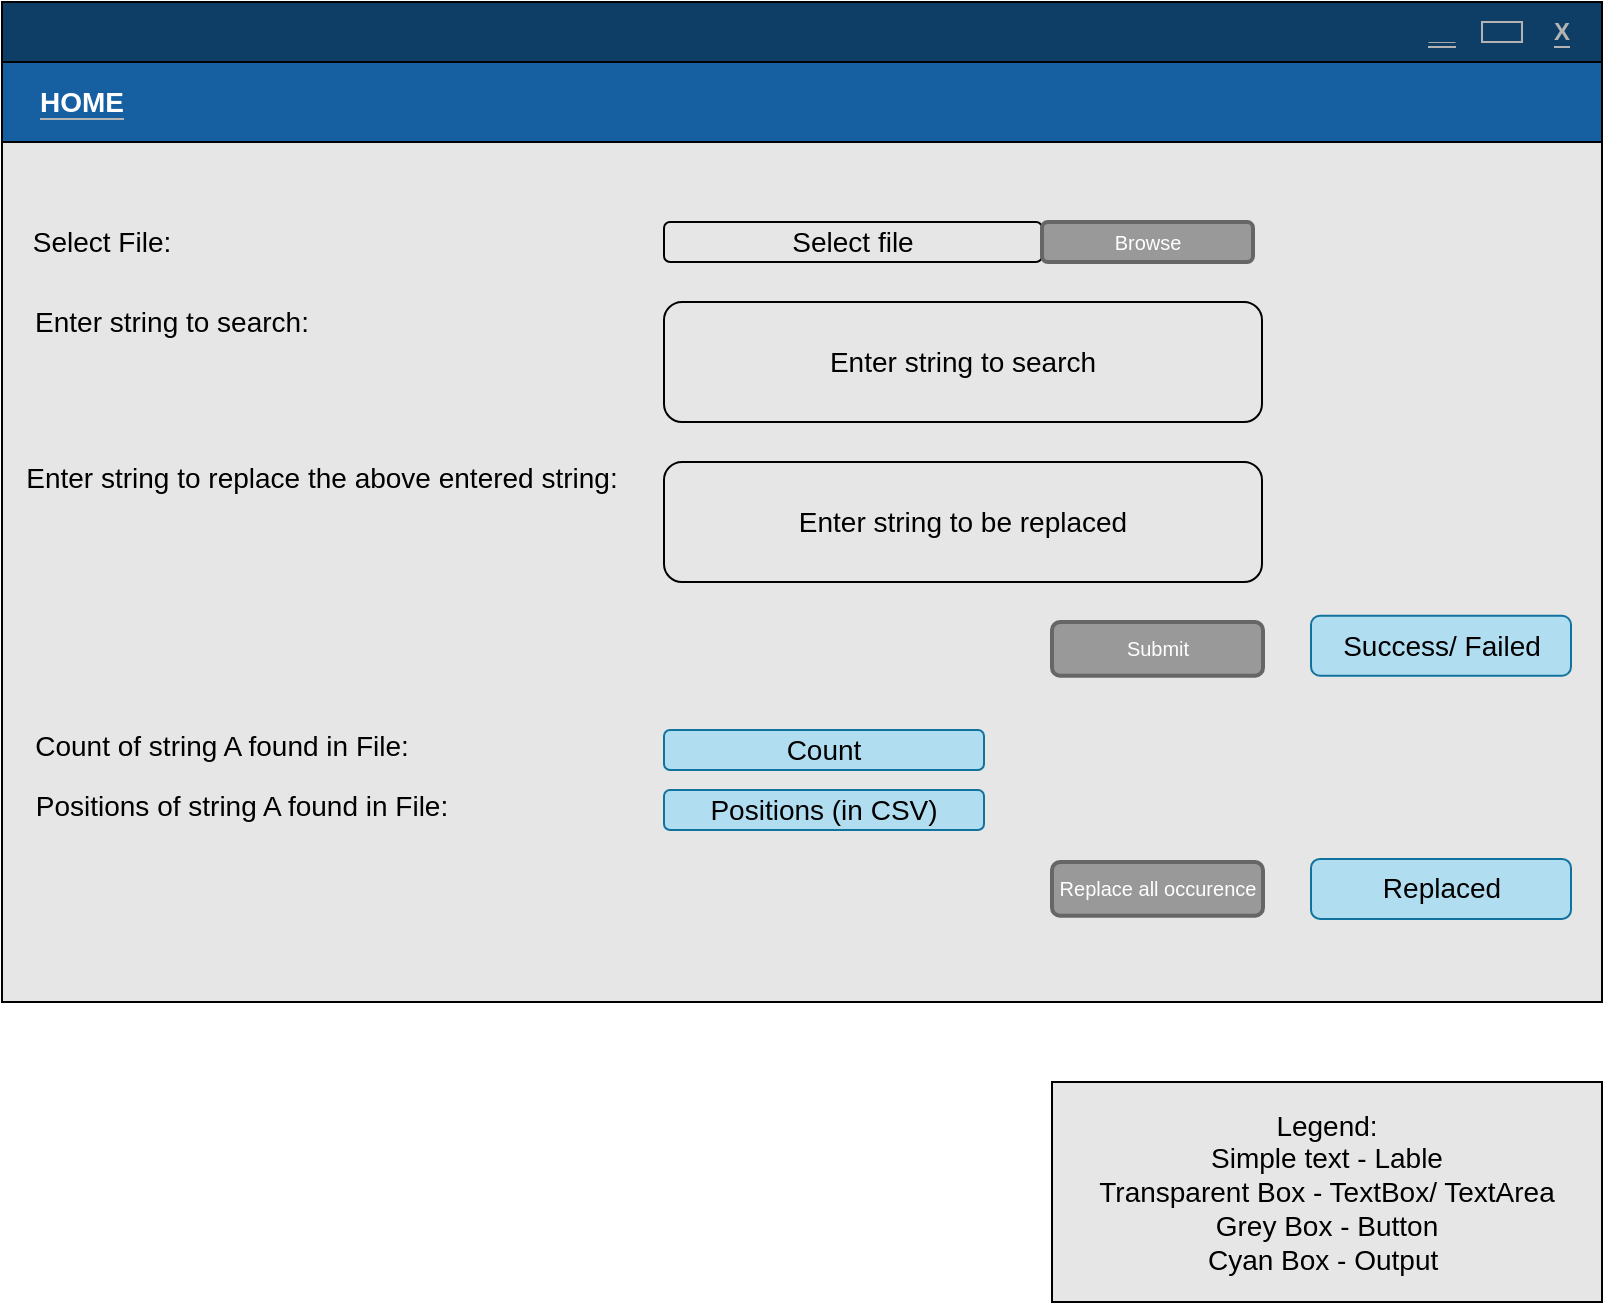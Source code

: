 <mxfile version="13.7.9" type="github">
  <diagram id="6a731a19-8d31-9384-78a2-239565b7b9f0" name="Page-1">
    <mxGraphModel dx="41" dy="1651" grid="1" gridSize="10" guides="1" tooltips="1" connect="1" arrows="1" fold="1" page="1" pageScale="1" pageWidth="827" pageHeight="1169" background="#FFFFFF" math="0" shadow="0">
      <root>
        <mxCell id="0" />
        <mxCell id="1" parent="0" />
        <mxCell id="rTS4U9SxdUz9XE0HRq8G-1060" value="" style="rounded=0;whiteSpace=wrap;html=1;fontColor=#333333;fillColor=#E6E6E6;" parent="1" vertex="1">
          <mxGeometry x="830" y="-820" width="800" height="500" as="geometry" />
        </mxCell>
        <mxCell id="rTS4U9SxdUz9XE0HRq8G-1062" value="" style="rounded=0;whiteSpace=wrap;html=1;fillColor=#0E3D66;" parent="1" vertex="1">
          <mxGeometry x="830" y="-820" width="800" height="30" as="geometry" />
        </mxCell>
        <mxCell id="rTS4U9SxdUz9XE0HRq8G-1063" value="" style="rounded=0;whiteSpace=wrap;html=1;fillColor=#1660A1;" parent="1" vertex="1">
          <mxGeometry x="830" y="-790" width="800" height="40" as="geometry" />
        </mxCell>
        <mxCell id="rTS4U9SxdUz9XE0HRq8G-1065" value="" style="rounded=0;whiteSpace=wrap;html=1;fillColor=#0E3D66;strokeColor=#B3B3B3;" parent="1" vertex="1">
          <mxGeometry x="1570" y="-810" width="20" height="10" as="geometry" />
        </mxCell>
        <mxCell id="rTS4U9SxdUz9XE0HRq8G-1069" value="&lt;span style=&quot;background-color: rgb(14 , 61 , 102)&quot;&gt;X&lt;/span&gt;" style="text;html=1;strokeColor=none;fillColor=none;align=center;verticalAlign=middle;whiteSpace=wrap;rounded=0;labelBackgroundColor=#B3B3B3;fontColor=#B3B3B3;strokeWidth=8;fontStyle=1" parent="1" vertex="1">
          <mxGeometry x="1580" y="-820" width="60" height="30" as="geometry" />
        </mxCell>
        <mxCell id="rTS4U9SxdUz9XE0HRq8G-1070" value="&lt;span style=&quot;background-color: rgb(14 , 61 , 102)&quot;&gt;__&lt;/span&gt;" style="text;html=1;strokeColor=none;fillColor=none;align=center;verticalAlign=middle;whiteSpace=wrap;rounded=0;labelBackgroundColor=#B3B3B3;fontColor=#B3B3B3;strokeWidth=8;fontStyle=1" parent="1" vertex="1">
          <mxGeometry x="1520" y="-820" width="60" height="30" as="geometry" />
        </mxCell>
        <mxCell id="rTS4U9SxdUz9XE0HRq8G-1071" value="&lt;span style=&quot;background-color: rgb(22, 96, 161); font-size: 14px;&quot;&gt;HOME&lt;/span&gt;" style="text;html=1;strokeColor=none;fillColor=none;align=center;verticalAlign=middle;whiteSpace=wrap;rounded=0;labelBackgroundColor=#B3B3B3;fontColor=#FFFFFF;fontStyle=1;fontSize=14;" parent="1" vertex="1">
          <mxGeometry x="840" y="-785" width="60" height="30" as="geometry" />
        </mxCell>
        <mxCell id="rTS4U9SxdUz9XE0HRq8G-1072" value="Select File:" style="text;html=1;strokeColor=none;fillColor=none;align=center;verticalAlign=middle;whiteSpace=wrap;rounded=0;labelBackgroundColor=none;fontSize=14;" parent="1" vertex="1">
          <mxGeometry x="840" y="-710" width="80" height="20" as="geometry" />
        </mxCell>
        <mxCell id="rTS4U9SxdUz9XE0HRq8G-1073" value="Select file" style="rounded=1;whiteSpace=wrap;html=1;labelBackgroundColor=none;strokeWidth=1;fillColor=#E6E6E6;gradientColor=none;fontSize=14;fontColor=#000000;" parent="1" vertex="1">
          <mxGeometry x="1161" y="-710" width="189" height="20" as="geometry" />
        </mxCell>
        <mxCell id="rTS4U9SxdUz9XE0HRq8G-1074" value="Enter string to search:" style="text;html=1;strokeColor=none;fillColor=none;align=center;verticalAlign=middle;whiteSpace=wrap;rounded=0;labelBackgroundColor=none;fontSize=14;" parent="1" vertex="1">
          <mxGeometry x="840" y="-670" width="150" height="20" as="geometry" />
        </mxCell>
        <mxCell id="rTS4U9SxdUz9XE0HRq8G-1075" value="Enter string to search" style="rounded=1;whiteSpace=wrap;html=1;labelBackgroundColor=none;strokeWidth=1;fillColor=#E6E6E6;gradientColor=none;fontSize=14;fontColor=#000000;" parent="1" vertex="1">
          <mxGeometry x="1161" y="-670" width="299" height="60" as="geometry" />
        </mxCell>
        <mxCell id="rTS4U9SxdUz9XE0HRq8G-1076" value="Enter string to replace the above entered string:" style="text;html=1;strokeColor=none;fillColor=none;align=center;verticalAlign=middle;whiteSpace=wrap;rounded=0;labelBackgroundColor=none;fontSize=14;" parent="1" vertex="1">
          <mxGeometry x="840" y="-594" width="300" height="24" as="geometry" />
        </mxCell>
        <mxCell id="rTS4U9SxdUz9XE0HRq8G-1079" value="Enter string to be replaced" style="rounded=1;whiteSpace=wrap;html=1;labelBackgroundColor=none;strokeWidth=1;fillColor=#E6E6E6;gradientColor=none;fontSize=14;fontColor=#000000;" parent="1" vertex="1">
          <mxGeometry x="1161" y="-590" width="299" height="60" as="geometry" />
        </mxCell>
        <mxCell id="rTS4U9SxdUz9XE0HRq8G-1080" value="Submit" style="rounded=1;html=1;shadow=0;dashed=0;whiteSpace=wrap;fontSize=10;fillColor=#999999;align=center;strokeColor=#666666;fontColor=#ffffff;strokeWidth=2;labelBackgroundColor=none;" parent="1" vertex="1">
          <mxGeometry x="1355" y="-510" width="105.5" height="26.88" as="geometry" />
        </mxCell>
        <mxCell id="rTS4U9SxdUz9XE0HRq8G-1081" value="Count of string A found in File:" style="text;html=1;strokeColor=none;fillColor=none;align=center;verticalAlign=middle;whiteSpace=wrap;rounded=0;labelBackgroundColor=none;fontSize=14;" parent="1" vertex="1">
          <mxGeometry x="840" y="-460" width="200" height="24" as="geometry" />
        </mxCell>
        <mxCell id="rTS4U9SxdUz9XE0HRq8G-1082" value="Count" style="rounded=1;whiteSpace=wrap;html=1;labelBackgroundColor=none;strokeWidth=1;fillColor=#b1ddf0;fontSize=14;strokeColor=#10739e;" parent="1" vertex="1">
          <mxGeometry x="1161" y="-456" width="160" height="20" as="geometry" />
        </mxCell>
        <mxCell id="rTS4U9SxdUz9XE0HRq8G-1083" value="Positions of string A found in File:" style="text;html=1;strokeColor=none;fillColor=none;align=center;verticalAlign=middle;whiteSpace=wrap;rounded=0;labelBackgroundColor=none;fontSize=14;" parent="1" vertex="1">
          <mxGeometry x="840" y="-430" width="220" height="24" as="geometry" />
        </mxCell>
        <mxCell id="rTS4U9SxdUz9XE0HRq8G-1084" value="Positions (in CSV)" style="rounded=1;whiteSpace=wrap;html=1;labelBackgroundColor=none;strokeWidth=1;fillColor=#b1ddf0;fontSize=14;strokeColor=#10739e;" parent="1" vertex="1">
          <mxGeometry x="1161" y="-426" width="160" height="20" as="geometry" />
        </mxCell>
        <mxCell id="rTS4U9SxdUz9XE0HRq8G-1085" value="Replace all occurence" style="rounded=1;html=1;shadow=0;dashed=0;whiteSpace=wrap;fontSize=10;fillColor=#999999;align=center;strokeColor=#666666;fontColor=#ffffff;strokeWidth=2;labelBackgroundColor=none;" parent="1" vertex="1">
          <mxGeometry x="1355" y="-390" width="105.5" height="26.88" as="geometry" />
        </mxCell>
        <mxCell id="rTS4U9SxdUz9XE0HRq8G-1086" value="Success/ Failed" style="rounded=1;whiteSpace=wrap;html=1;labelBackgroundColor=none;strokeWidth=1;fillColor=#b1ddf0;fontSize=14;strokeColor=#10739e;" parent="1" vertex="1">
          <mxGeometry x="1484.5" y="-513.12" width="130" height="30" as="geometry" />
        </mxCell>
        <mxCell id="rTS4U9SxdUz9XE0HRq8G-1089" value="Legend:&lt;br&gt;Simple text - Lable&lt;br&gt;Transparent Box - TextBox/ TextArea&lt;br&gt;Grey Box - Button&lt;br&gt;Cyan Box - Output&amp;nbsp;" style="rounded=0;whiteSpace=wrap;html=1;labelBackgroundColor=none;strokeWidth=1;fillColor=#E6E6E6;gradientColor=none;fontSize=14;fontColor=#000000;" parent="1" vertex="1">
          <mxGeometry x="1355" y="-280" width="275" height="110" as="geometry" />
        </mxCell>
        <mxCell id="LKAN41E5KxO1h--ibuPe-1" value="Browse" style="rounded=1;html=1;shadow=0;dashed=0;whiteSpace=wrap;fontSize=10;fillColor=#999999;align=center;strokeColor=#666666;fontColor=#ffffff;strokeWidth=2;labelBackgroundColor=none;" parent="1" vertex="1">
          <mxGeometry x="1350" y="-710" width="105.5" height="20" as="geometry" />
        </mxCell>
        <mxCell id="BR0QZCNw2NLqIhkXyCwR-1" value="Replaced" style="rounded=1;whiteSpace=wrap;html=1;labelBackgroundColor=none;strokeWidth=1;fillColor=#b1ddf0;fontSize=14;strokeColor=#10739e;" vertex="1" parent="1">
          <mxGeometry x="1484.5" y="-391.56" width="130" height="30" as="geometry" />
        </mxCell>
      </root>
    </mxGraphModel>
  </diagram>
</mxfile>
